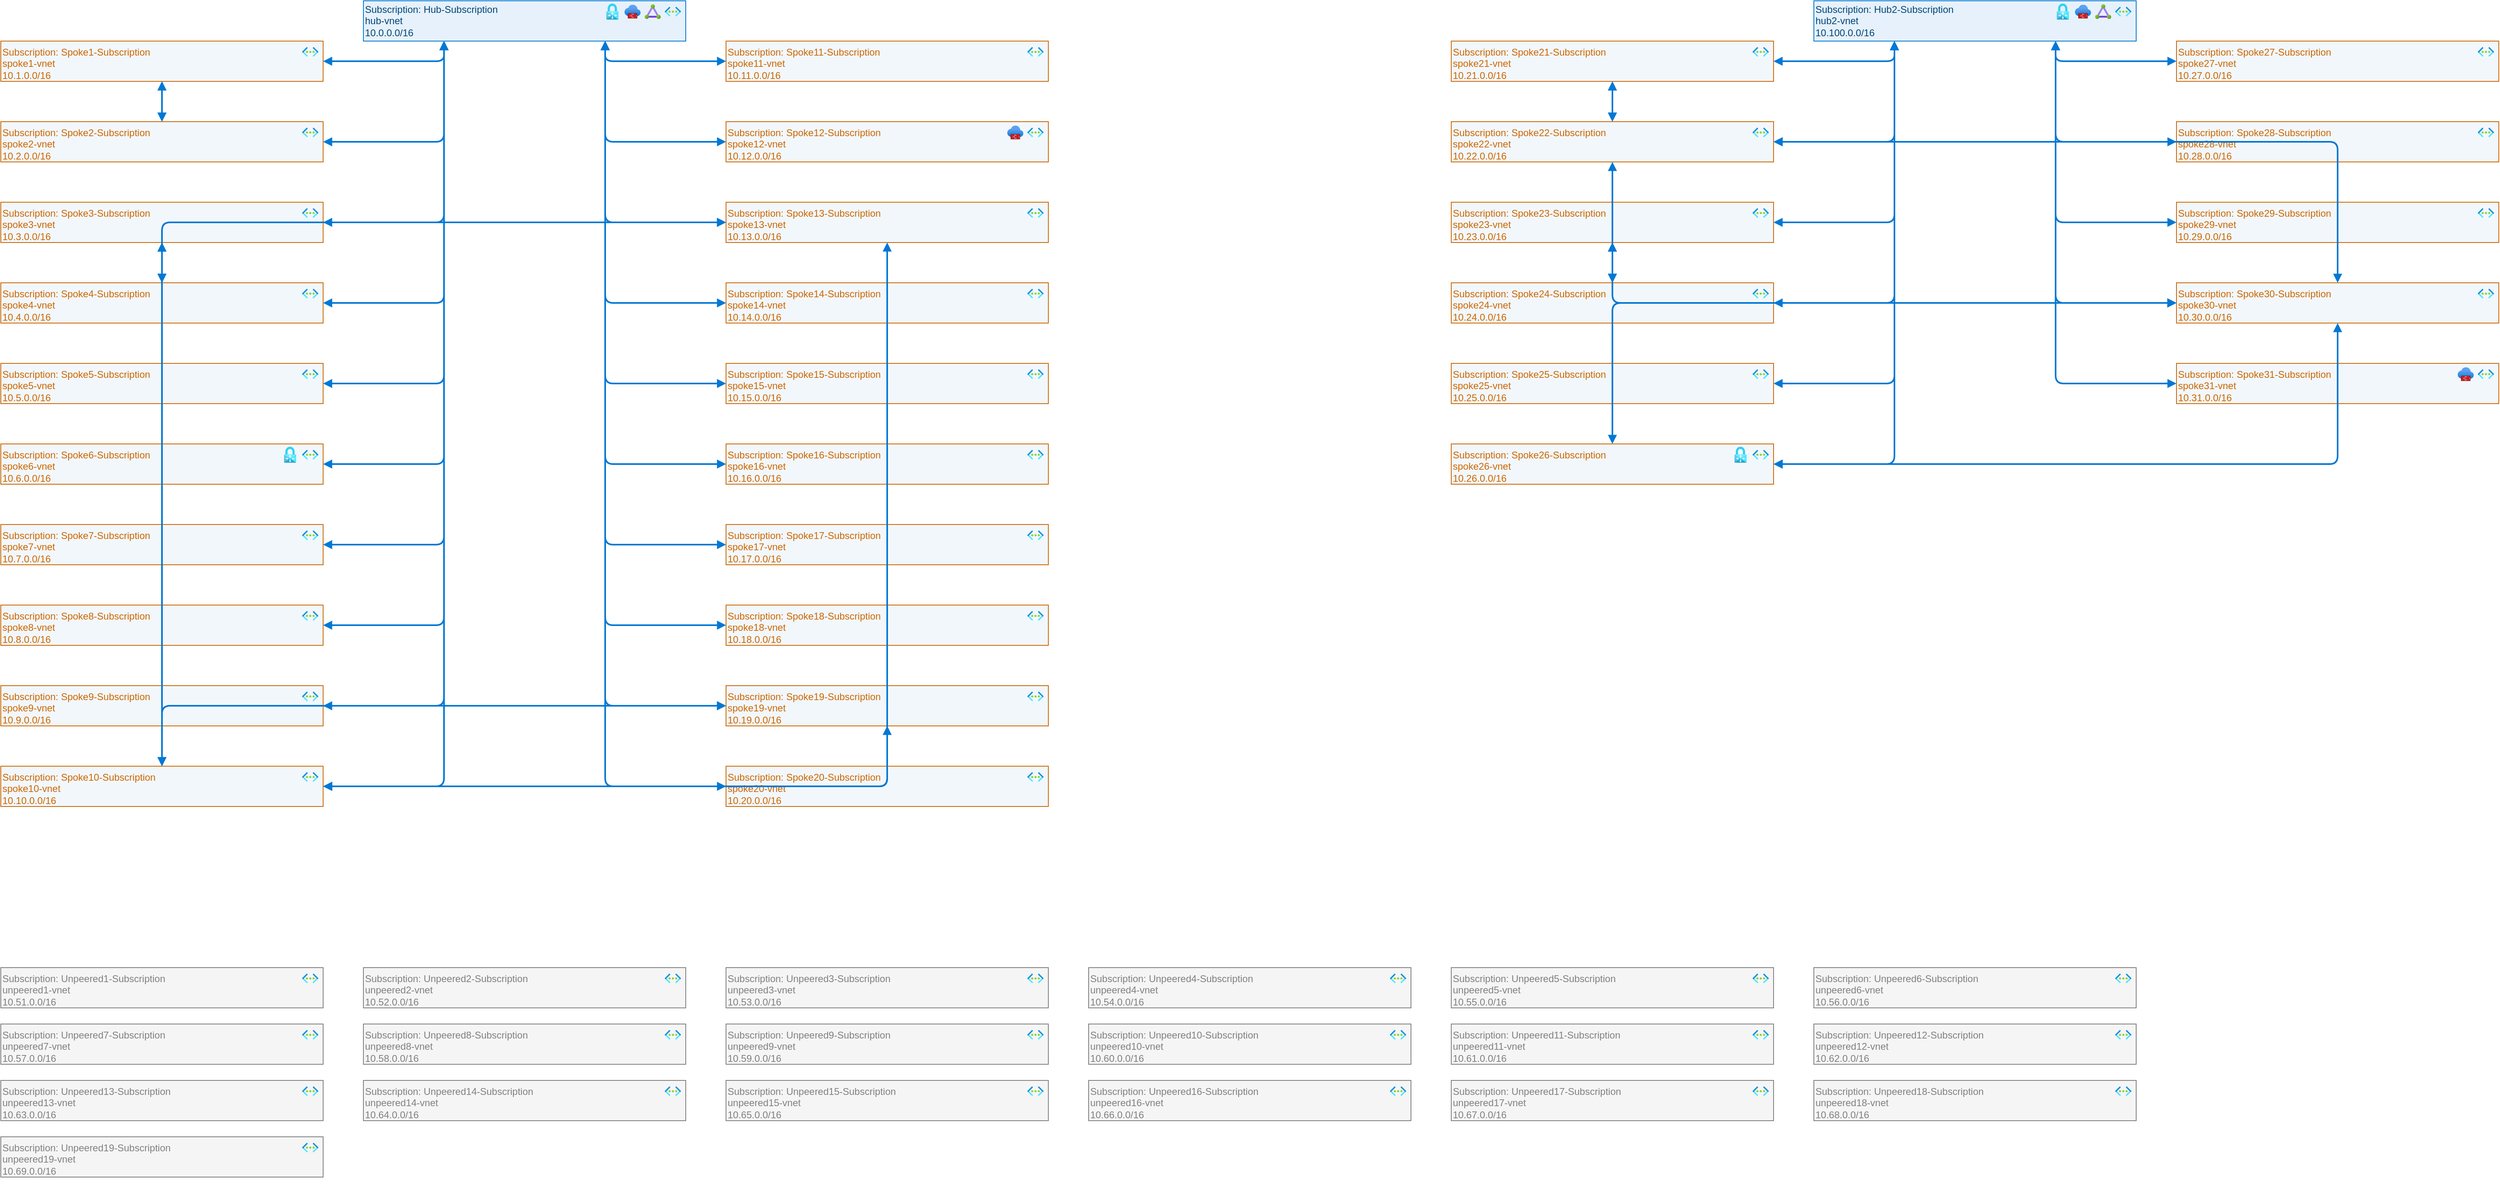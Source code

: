 <?xml version='1.0' encoding='UTF-8'?>
<mxfile version="25.0.2">
  <diagram name="Hub and Spoke Topology">
    <mxGraphModel dx="371" dy="1462" grid="0" gridSize="10" guides="1" tooltips="1" connect="1" arrows="1" fold="1" page="0" pageScale="1" pageWidth="827" pageHeight="1169" background="#ffffff" math="0" shadow="0">
      <root>
        <mxCell id="0"/>
        <mxCell id="1" parent="0"/>
        <mxCell id="hub_0_group" value="" style="group" vertex="1" connectable="0" parent="1">
          <mxGeometry x="470" y="20" width="400" height="70" as="geometry"/>
        </mxCell>
        <mxCell id="hub_0" style="shape=rectangle;rounded=0;whiteSpace=wrap;html=1;strokeColor=#0078D4;fontColor=#004578;fillColor=#E6F1FB;align=left" vertex="1" parent="hub_0_group" value="Subscription: Hub-Subscription&#10;hub-vnet&#10;10.0.0.0/16">
          <mxGeometry x="0" y="0" width="400" height="50" as="geometry"/>
        </mxCell>
        <mxCell id="hub_0_image" style="shape=image;html=1;image=img/lib/azure2/networking/Virtual_Networks.svg;" vertex="1" parent="hub_0">
          <mxGeometry x="374" y="3.39" width="20" height="20" as="geometry"/>
        </mxCell>
        <mxCell id="hub_0_expressroute_image" style="shape=image;html=1;image=img/lib/azure2/networking/ExpressRoute_Circuits.svg;" vertex="1" parent="hub_0">
          <mxGeometry x="349" y="3.39" width="20" height="20" as="geometry"/>
        </mxCell>
        <mxCell id="hub_0_firewall_image" style="shape=image;html=1;image=img/lib/azure2/networking/Firewalls.svg;" vertex="1" parent="hub_0">
          <mxGeometry x="324" y="3.39" width="20" height="20" as="geometry"/>
        </mxCell>
        <mxCell id="hub_0_vpn_image" style="shape=image;html=1;image=img/lib/azure2/networking/Virtual_Network_Gateways.svg;" vertex="1" parent="hub_0">
          <mxGeometry x="299" y="3.39" width="20" height="20" as="geometry"/>
        </mxCell>
        <mxCell id="right_spoke0_0_group" value="" style="group" vertex="1" connectable="0" parent="1">
          <mxGeometry x="920" y="70" width="400" height="70" as="geometry"/>
        </mxCell>
        <mxCell id="right_spoke0_0" style="shape=rectangle;rounded=0;whiteSpace=wrap;html=1;strokeColor=#CC6600;fontColor=#CC6600;fillColor=#f2f7fc;verticalAlign=top;align=left" vertex="1" parent="right_spoke0_0_group" value="Subscription: Spoke11-Subscription&#10;spoke11-vnet&#10;10.11.0.0/16">
          <mxGeometry x="0" y="0" width="400" height="50" as="geometry"/>
        </mxCell>
        <mxCell id="right_spoke0_0_image" style="shape=image;html=1;image=img/lib/azure2/networking/Virtual_Networks.svg;" vertex="1" parent="right_spoke0_0">
          <mxGeometry x="374" y="3.39" width="20" height="20" as="geometry"/>
        </mxCell>
        <mxCell id="edge_right_0_0" edge="1" source="hub_0" target="right_spoke0_0" style="edgeStyle=orthogonalEdgeStyle;rounded=1;strokeColor=#0078D4;strokeWidth=2;endArrow=block;startArrow=block;" parent="1">
          <mxGeometry relative="1" as="geometry">
            <Array as="points">
              <mxPoint x="770" y="95"/>
            </Array>
          </mxGeometry>
        </mxCell>
        <mxCell id="right_spoke0_1_group" value="" style="group" vertex="1" connectable="0" parent="1">
          <mxGeometry x="920" y="170" width="400" height="70" as="geometry"/>
        </mxCell>
        <mxCell id="right_spoke0_1" style="shape=rectangle;rounded=0;whiteSpace=wrap;html=1;strokeColor=#CC6600;fontColor=#CC6600;fillColor=#f2f7fc;verticalAlign=top;align=left" vertex="1" parent="right_spoke0_1_group" value="Subscription: Spoke12-Subscription&#10;spoke12-vnet&#10;10.12.0.0/16">
          <mxGeometry x="0" y="0" width="400" height="50" as="geometry"/>
        </mxCell>
        <mxCell id="right_spoke0_1_image" style="shape=image;html=1;image=img/lib/azure2/networking/Virtual_Networks.svg;" vertex="1" parent="right_spoke0_1">
          <mxGeometry x="374" y="3.39" width="20" height="20" as="geometry"/>
        </mxCell>
        <mxCell id="right_spoke0_1_firewall_image" style="shape=image;html=1;image=img/lib/azure2/networking/Firewalls.svg;" vertex="1" parent="right_spoke0_1">
          <mxGeometry x="349" y="3.39" width="20" height="20" as="geometry"/>
        </mxCell>
        <mxCell id="edge_right_0_1" edge="1" source="hub_0" target="right_spoke0_1" style="edgeStyle=orthogonalEdgeStyle;rounded=1;strokeColor=#0078D4;strokeWidth=2;endArrow=block;startArrow=block;" parent="1">
          <mxGeometry relative="1" as="geometry">
            <Array as="points">
              <mxPoint x="770" y="195"/>
            </Array>
          </mxGeometry>
        </mxCell>
        <mxCell id="right_spoke0_2_group" value="" style="group" vertex="1" connectable="0" parent="1">
          <mxGeometry x="920" y="270" width="400" height="70" as="geometry"/>
        </mxCell>
        <mxCell id="right_spoke0_2" style="shape=rectangle;rounded=0;whiteSpace=wrap;html=1;strokeColor=#CC6600;fontColor=#CC6600;fillColor=#f2f7fc;verticalAlign=top;align=left" vertex="1" parent="right_spoke0_2_group" value="Subscription: Spoke13-Subscription&#10;spoke13-vnet&#10;10.13.0.0/16">
          <mxGeometry x="0" y="0" width="400" height="50" as="geometry"/>
        </mxCell>
        <mxCell id="right_spoke0_2_image" style="shape=image;html=1;image=img/lib/azure2/networking/Virtual_Networks.svg;" vertex="1" parent="right_spoke0_2">
          <mxGeometry x="374" y="3.39" width="20" height="20" as="geometry"/>
        </mxCell>
        <mxCell id="edge_right_0_2" edge="1" source="hub_0" target="right_spoke0_2" style="edgeStyle=orthogonalEdgeStyle;rounded=1;strokeColor=#0078D4;strokeWidth=2;endArrow=block;startArrow=block;" parent="1">
          <mxGeometry relative="1" as="geometry">
            <Array as="points">
              <mxPoint x="770" y="295"/>
            </Array>
          </mxGeometry>
        </mxCell>
        <mxCell id="right_spoke0_3_group" value="" style="group" vertex="1" connectable="0" parent="1">
          <mxGeometry x="920" y="370" width="400" height="70" as="geometry"/>
        </mxCell>
        <mxCell id="right_spoke0_3" style="shape=rectangle;rounded=0;whiteSpace=wrap;html=1;strokeColor=#CC6600;fontColor=#CC6600;fillColor=#f2f7fc;verticalAlign=top;align=left" vertex="1" parent="right_spoke0_3_group" value="Subscription: Spoke14-Subscription&#10;spoke14-vnet&#10;10.14.0.0/16">
          <mxGeometry x="0" y="0" width="400" height="50" as="geometry"/>
        </mxCell>
        <mxCell id="right_spoke0_3_image" style="shape=image;html=1;image=img/lib/azure2/networking/Virtual_Networks.svg;" vertex="1" parent="right_spoke0_3">
          <mxGeometry x="374" y="3.39" width="20" height="20" as="geometry"/>
        </mxCell>
        <mxCell id="edge_right_0_3" edge="1" source="hub_0" target="right_spoke0_3" style="edgeStyle=orthogonalEdgeStyle;rounded=1;strokeColor=#0078D4;strokeWidth=2;endArrow=block;startArrow=block;" parent="1">
          <mxGeometry relative="1" as="geometry">
            <Array as="points">
              <mxPoint x="770" y="395"/>
            </Array>
          </mxGeometry>
        </mxCell>
        <mxCell id="right_spoke0_4_group" value="" style="group" vertex="1" connectable="0" parent="1">
          <mxGeometry x="920" y="470" width="400" height="70" as="geometry"/>
        </mxCell>
        <mxCell id="right_spoke0_4" style="shape=rectangle;rounded=0;whiteSpace=wrap;html=1;strokeColor=#CC6600;fontColor=#CC6600;fillColor=#f2f7fc;verticalAlign=top;align=left" vertex="1" parent="right_spoke0_4_group" value="Subscription: Spoke15-Subscription&#10;spoke15-vnet&#10;10.15.0.0/16">
          <mxGeometry x="0" y="0" width="400" height="50" as="geometry"/>
        </mxCell>
        <mxCell id="right_spoke0_4_image" style="shape=image;html=1;image=img/lib/azure2/networking/Virtual_Networks.svg;" vertex="1" parent="right_spoke0_4">
          <mxGeometry x="374" y="3.39" width="20" height="20" as="geometry"/>
        </mxCell>
        <mxCell id="edge_right_0_4" edge="1" source="hub_0" target="right_spoke0_4" style="edgeStyle=orthogonalEdgeStyle;rounded=1;strokeColor=#0078D4;strokeWidth=2;endArrow=block;startArrow=block;" parent="1">
          <mxGeometry relative="1" as="geometry">
            <Array as="points">
              <mxPoint x="770" y="495"/>
            </Array>
          </mxGeometry>
        </mxCell>
        <mxCell id="right_spoke0_5_group" value="" style="group" vertex="1" connectable="0" parent="1">
          <mxGeometry x="920" y="570" width="400" height="70" as="geometry"/>
        </mxCell>
        <mxCell id="right_spoke0_5" style="shape=rectangle;rounded=0;whiteSpace=wrap;html=1;strokeColor=#CC6600;fontColor=#CC6600;fillColor=#f2f7fc;verticalAlign=top;align=left" vertex="1" parent="right_spoke0_5_group" value="Subscription: Spoke16-Subscription&#10;spoke16-vnet&#10;10.16.0.0/16">
          <mxGeometry x="0" y="0" width="400" height="50" as="geometry"/>
        </mxCell>
        <mxCell id="right_spoke0_5_image" style="shape=image;html=1;image=img/lib/azure2/networking/Virtual_Networks.svg;" vertex="1" parent="right_spoke0_5">
          <mxGeometry x="374" y="3.39" width="20" height="20" as="geometry"/>
        </mxCell>
        <mxCell id="edge_right_0_5" edge="1" source="hub_0" target="right_spoke0_5" style="edgeStyle=orthogonalEdgeStyle;rounded=1;strokeColor=#0078D4;strokeWidth=2;endArrow=block;startArrow=block;" parent="1">
          <mxGeometry relative="1" as="geometry">
            <Array as="points">
              <mxPoint x="770" y="595"/>
            </Array>
          </mxGeometry>
        </mxCell>
        <mxCell id="right_spoke0_6_group" value="" style="group" vertex="1" connectable="0" parent="1">
          <mxGeometry x="920" y="670" width="400" height="70" as="geometry"/>
        </mxCell>
        <mxCell id="right_spoke0_6" style="shape=rectangle;rounded=0;whiteSpace=wrap;html=1;strokeColor=#CC6600;fontColor=#CC6600;fillColor=#f2f7fc;verticalAlign=top;align=left" vertex="1" parent="right_spoke0_6_group" value="Subscription: Spoke17-Subscription&#10;spoke17-vnet&#10;10.17.0.0/16">
          <mxGeometry x="0" y="0" width="400" height="50" as="geometry"/>
        </mxCell>
        <mxCell id="right_spoke0_6_image" style="shape=image;html=1;image=img/lib/azure2/networking/Virtual_Networks.svg;" vertex="1" parent="right_spoke0_6">
          <mxGeometry x="374" y="3.39" width="20" height="20" as="geometry"/>
        </mxCell>
        <mxCell id="edge_right_0_6" edge="1" source="hub_0" target="right_spoke0_6" style="edgeStyle=orthogonalEdgeStyle;rounded=1;strokeColor=#0078D4;strokeWidth=2;endArrow=block;startArrow=block;" parent="1">
          <mxGeometry relative="1" as="geometry">
            <Array as="points">
              <mxPoint x="770" y="695"/>
            </Array>
          </mxGeometry>
        </mxCell>
        <mxCell id="right_spoke0_7_group" value="" style="group" vertex="1" connectable="0" parent="1">
          <mxGeometry x="920" y="770" width="400" height="70" as="geometry"/>
        </mxCell>
        <mxCell id="right_spoke0_7" style="shape=rectangle;rounded=0;whiteSpace=wrap;html=1;strokeColor=#CC6600;fontColor=#CC6600;fillColor=#f2f7fc;verticalAlign=top;align=left" vertex="1" parent="right_spoke0_7_group" value="Subscription: Spoke18-Subscription&#10;spoke18-vnet&#10;10.18.0.0/16">
          <mxGeometry x="0" y="0" width="400" height="50" as="geometry"/>
        </mxCell>
        <mxCell id="right_spoke0_7_image" style="shape=image;html=1;image=img/lib/azure2/networking/Virtual_Networks.svg;" vertex="1" parent="right_spoke0_7">
          <mxGeometry x="374" y="3.39" width="20" height="20" as="geometry"/>
        </mxCell>
        <mxCell id="edge_right_0_7" edge="1" source="hub_0" target="right_spoke0_7" style="edgeStyle=orthogonalEdgeStyle;rounded=1;strokeColor=#0078D4;strokeWidth=2;endArrow=block;startArrow=block;" parent="1">
          <mxGeometry relative="1" as="geometry">
            <Array as="points">
              <mxPoint x="770" y="795"/>
            </Array>
          </mxGeometry>
        </mxCell>
        <mxCell id="right_spoke0_8_group" value="" style="group" vertex="1" connectable="0" parent="1">
          <mxGeometry x="920" y="870" width="400" height="70" as="geometry"/>
        </mxCell>
        <mxCell id="right_spoke0_8" style="shape=rectangle;rounded=0;whiteSpace=wrap;html=1;strokeColor=#CC6600;fontColor=#CC6600;fillColor=#f2f7fc;verticalAlign=top;align=left" vertex="1" parent="right_spoke0_8_group" value="Subscription: Spoke19-Subscription&#10;spoke19-vnet&#10;10.19.0.0/16">
          <mxGeometry x="0" y="0" width="400" height="50" as="geometry"/>
        </mxCell>
        <mxCell id="right_spoke0_8_image" style="shape=image;html=1;image=img/lib/azure2/networking/Virtual_Networks.svg;" vertex="1" parent="right_spoke0_8">
          <mxGeometry x="374" y="3.39" width="20" height="20" as="geometry"/>
        </mxCell>
        <mxCell id="edge_right_0_8" edge="1" source="hub_0" target="right_spoke0_8" style="edgeStyle=orthogonalEdgeStyle;rounded=1;strokeColor=#0078D4;strokeWidth=2;endArrow=block;startArrow=block;" parent="1">
          <mxGeometry relative="1" as="geometry">
            <Array as="points">
              <mxPoint x="770" y="895"/>
            </Array>
          </mxGeometry>
        </mxCell>
        <mxCell id="right_spoke0_9_group" value="" style="group" vertex="1" connectable="0" parent="1">
          <mxGeometry x="920" y="970" width="400" height="70" as="geometry"/>
        </mxCell>
        <mxCell id="right_spoke0_9" style="shape=rectangle;rounded=0;whiteSpace=wrap;html=1;strokeColor=#CC6600;fontColor=#CC6600;fillColor=#f2f7fc;verticalAlign=top;align=left" vertex="1" parent="right_spoke0_9_group" value="Subscription: Spoke20-Subscription&#10;spoke20-vnet&#10;10.20.0.0/16">
          <mxGeometry x="0" y="0" width="400" height="50" as="geometry"/>
        </mxCell>
        <mxCell id="right_spoke0_9_image" style="shape=image;html=1;image=img/lib/azure2/networking/Virtual_Networks.svg;" vertex="1" parent="right_spoke0_9">
          <mxGeometry x="374" y="3.39" width="20" height="20" as="geometry"/>
        </mxCell>
        <mxCell id="edge_right_0_9" edge="1" source="hub_0" target="right_spoke0_9" style="edgeStyle=orthogonalEdgeStyle;rounded=1;strokeColor=#0078D4;strokeWidth=2;endArrow=block;startArrow=block;" parent="1">
          <mxGeometry relative="1" as="geometry">
            <Array as="points">
              <mxPoint x="770" y="995"/>
            </Array>
          </mxGeometry>
        </mxCell>
        <mxCell id="left_spoke0_0_group" value="" style="group" vertex="1" connectable="0" parent="1">
          <mxGeometry x="20" y="70" width="400" height="70" as="geometry"/>
        </mxCell>
        <mxCell id="left_spoke0_0" style="shape=rectangle;rounded=0;whiteSpace=wrap;html=1;strokeColor=#CC6600;fontColor=#CC6600;fillColor=#f2f7fc;verticalAlign=top;align=left" vertex="1" parent="left_spoke0_0_group" value="Subscription: Spoke1-Subscription&#10;spoke1-vnet&#10;10.1.0.0/16">
          <mxGeometry x="0" y="0" width="400" height="50" as="geometry"/>
        </mxCell>
        <mxCell id="left_spoke0_0_image" style="shape=image;html=1;image=img/lib/azure2/networking/Virtual_Networks.svg;" vertex="1" parent="left_spoke0_0">
          <mxGeometry x="374" y="3.39" width="20" height="20" as="geometry"/>
        </mxCell>
        <mxCell id="edge_left_0_0" edge="1" source="hub_0" target="left_spoke0_0" style="edgeStyle=orthogonalEdgeStyle;rounded=1;strokeColor=#0078D4;strokeWidth=2;endArrow=block;startArrow=block;" parent="1">
          <mxGeometry relative="1" as="geometry">
            <Array as="points">
              <mxPoint x="570" y="95"/>
            </Array>
          </mxGeometry>
        </mxCell>
        <mxCell id="left_spoke0_1_group" value="" style="group" vertex="1" connectable="0" parent="1">
          <mxGeometry x="20" y="170" width="400" height="70" as="geometry"/>
        </mxCell>
        <mxCell id="left_spoke0_1" style="shape=rectangle;rounded=0;whiteSpace=wrap;html=1;strokeColor=#CC6600;fontColor=#CC6600;fillColor=#f2f7fc;verticalAlign=top;align=left" vertex="1" parent="left_spoke0_1_group" value="Subscription: Spoke2-Subscription&#10;spoke2-vnet&#10;10.2.0.0/16">
          <mxGeometry x="0" y="0" width="400" height="50" as="geometry"/>
        </mxCell>
        <mxCell id="left_spoke0_1_image" style="shape=image;html=1;image=img/lib/azure2/networking/Virtual_Networks.svg;" vertex="1" parent="left_spoke0_1">
          <mxGeometry x="374" y="3.39" width="20" height="20" as="geometry"/>
        </mxCell>
        <mxCell id="edge_left_0_1" edge="1" source="hub_0" target="left_spoke0_1" style="edgeStyle=orthogonalEdgeStyle;rounded=1;strokeColor=#0078D4;strokeWidth=2;endArrow=block;startArrow=block;" parent="1">
          <mxGeometry relative="1" as="geometry">
            <Array as="points">
              <mxPoint x="570" y="195"/>
            </Array>
          </mxGeometry>
        </mxCell>
        <mxCell id="left_spoke0_2_group" value="" style="group" vertex="1" connectable="0" parent="1">
          <mxGeometry x="20" y="270" width="400" height="70" as="geometry"/>
        </mxCell>
        <mxCell id="left_spoke0_2" style="shape=rectangle;rounded=0;whiteSpace=wrap;html=1;strokeColor=#CC6600;fontColor=#CC6600;fillColor=#f2f7fc;verticalAlign=top;align=left" vertex="1" parent="left_spoke0_2_group" value="Subscription: Spoke3-Subscription&#10;spoke3-vnet&#10;10.3.0.0/16">
          <mxGeometry x="0" y="0" width="400" height="50" as="geometry"/>
        </mxCell>
        <mxCell id="left_spoke0_2_image" style="shape=image;html=1;image=img/lib/azure2/networking/Virtual_Networks.svg;" vertex="1" parent="left_spoke0_2">
          <mxGeometry x="374" y="3.39" width="20" height="20" as="geometry"/>
        </mxCell>
        <mxCell id="edge_left_0_2" edge="1" source="hub_0" target="left_spoke0_2" style="edgeStyle=orthogonalEdgeStyle;rounded=1;strokeColor=#0078D4;strokeWidth=2;endArrow=block;startArrow=block;" parent="1">
          <mxGeometry relative="1" as="geometry">
            <Array as="points">
              <mxPoint x="570" y="295"/>
            </Array>
          </mxGeometry>
        </mxCell>
        <mxCell id="left_spoke0_3_group" value="" style="group" vertex="1" connectable="0" parent="1">
          <mxGeometry x="20" y="370" width="400" height="70" as="geometry"/>
        </mxCell>
        <mxCell id="left_spoke0_3" style="shape=rectangle;rounded=0;whiteSpace=wrap;html=1;strokeColor=#CC6600;fontColor=#CC6600;fillColor=#f2f7fc;verticalAlign=top;align=left" vertex="1" parent="left_spoke0_3_group" value="Subscription: Spoke4-Subscription&#10;spoke4-vnet&#10;10.4.0.0/16">
          <mxGeometry x="0" y="0" width="400" height="50" as="geometry"/>
        </mxCell>
        <mxCell id="left_spoke0_3_image" style="shape=image;html=1;image=img/lib/azure2/networking/Virtual_Networks.svg;" vertex="1" parent="left_spoke0_3">
          <mxGeometry x="374" y="3.39" width="20" height="20" as="geometry"/>
        </mxCell>
        <mxCell id="edge_left_0_3" edge="1" source="hub_0" target="left_spoke0_3" style="edgeStyle=orthogonalEdgeStyle;rounded=1;strokeColor=#0078D4;strokeWidth=2;endArrow=block;startArrow=block;" parent="1">
          <mxGeometry relative="1" as="geometry">
            <Array as="points">
              <mxPoint x="570" y="395"/>
            </Array>
          </mxGeometry>
        </mxCell>
        <mxCell id="left_spoke0_4_group" value="" style="group" vertex="1" connectable="0" parent="1">
          <mxGeometry x="20" y="470" width="400" height="70" as="geometry"/>
        </mxCell>
        <mxCell id="left_spoke0_4" style="shape=rectangle;rounded=0;whiteSpace=wrap;html=1;strokeColor=#CC6600;fontColor=#CC6600;fillColor=#f2f7fc;verticalAlign=top;align=left" vertex="1" parent="left_spoke0_4_group" value="Subscription: Spoke5-Subscription&#10;spoke5-vnet&#10;10.5.0.0/16">
          <mxGeometry x="0" y="0" width="400" height="50" as="geometry"/>
        </mxCell>
        <mxCell id="left_spoke0_4_image" style="shape=image;html=1;image=img/lib/azure2/networking/Virtual_Networks.svg;" vertex="1" parent="left_spoke0_4">
          <mxGeometry x="374" y="3.39" width="20" height="20" as="geometry"/>
        </mxCell>
        <mxCell id="edge_left_0_4" edge="1" source="hub_0" target="left_spoke0_4" style="edgeStyle=orthogonalEdgeStyle;rounded=1;strokeColor=#0078D4;strokeWidth=2;endArrow=block;startArrow=block;" parent="1">
          <mxGeometry relative="1" as="geometry">
            <Array as="points">
              <mxPoint x="570" y="495"/>
            </Array>
          </mxGeometry>
        </mxCell>
        <mxCell id="left_spoke0_5_group" value="" style="group" vertex="1" connectable="0" parent="1">
          <mxGeometry x="20" y="570" width="400" height="70" as="geometry"/>
        </mxCell>
        <mxCell id="left_spoke0_5" style="shape=rectangle;rounded=0;whiteSpace=wrap;html=1;strokeColor=#CC6600;fontColor=#CC6600;fillColor=#f2f7fc;verticalAlign=top;align=left" vertex="1" parent="left_spoke0_5_group" value="Subscription: Spoke6-Subscription&#10;spoke6-vnet&#10;10.6.0.0/16">
          <mxGeometry x="0" y="0" width="400" height="50" as="geometry"/>
        </mxCell>
        <mxCell id="left_spoke0_5_image" style="shape=image;html=1;image=img/lib/azure2/networking/Virtual_Networks.svg;" vertex="1" parent="left_spoke0_5">
          <mxGeometry x="374" y="3.39" width="20" height="20" as="geometry"/>
        </mxCell>
        <mxCell id="left_spoke0_5_vpn_image" style="shape=image;html=1;image=img/lib/azure2/networking/Virtual_Network_Gateways.svg;" vertex="1" parent="left_spoke0_5">
          <mxGeometry x="349" y="3.39" width="20" height="20" as="geometry"/>
        </mxCell>
        <mxCell id="edge_left_0_5" edge="1" source="hub_0" target="left_spoke0_5" style="edgeStyle=orthogonalEdgeStyle;rounded=1;strokeColor=#0078D4;strokeWidth=2;endArrow=block;startArrow=block;" parent="1">
          <mxGeometry relative="1" as="geometry">
            <Array as="points">
              <mxPoint x="570" y="595"/>
            </Array>
          </mxGeometry>
        </mxCell>
        <mxCell id="left_spoke0_6_group" value="" style="group" vertex="1" connectable="0" parent="1">
          <mxGeometry x="20" y="670" width="400" height="70" as="geometry"/>
        </mxCell>
        <mxCell id="left_spoke0_6" style="shape=rectangle;rounded=0;whiteSpace=wrap;html=1;strokeColor=#CC6600;fontColor=#CC6600;fillColor=#f2f7fc;verticalAlign=top;align=left" vertex="1" parent="left_spoke0_6_group" value="Subscription: Spoke7-Subscription&#10;spoke7-vnet&#10;10.7.0.0/16">
          <mxGeometry x="0" y="0" width="400" height="50" as="geometry"/>
        </mxCell>
        <mxCell id="left_spoke0_6_image" style="shape=image;html=1;image=img/lib/azure2/networking/Virtual_Networks.svg;" vertex="1" parent="left_spoke0_6">
          <mxGeometry x="374" y="3.39" width="20" height="20" as="geometry"/>
        </mxCell>
        <mxCell id="edge_left_0_6" edge="1" source="hub_0" target="left_spoke0_6" style="edgeStyle=orthogonalEdgeStyle;rounded=1;strokeColor=#0078D4;strokeWidth=2;endArrow=block;startArrow=block;" parent="1">
          <mxGeometry relative="1" as="geometry">
            <Array as="points">
              <mxPoint x="570" y="695"/>
            </Array>
          </mxGeometry>
        </mxCell>
        <mxCell id="left_spoke0_7_group" value="" style="group" vertex="1" connectable="0" parent="1">
          <mxGeometry x="20" y="770" width="400" height="70" as="geometry"/>
        </mxCell>
        <mxCell id="left_spoke0_7" style="shape=rectangle;rounded=0;whiteSpace=wrap;html=1;strokeColor=#CC6600;fontColor=#CC6600;fillColor=#f2f7fc;verticalAlign=top;align=left" vertex="1" parent="left_spoke0_7_group" value="Subscription: Spoke8-Subscription&#10;spoke8-vnet&#10;10.8.0.0/16">
          <mxGeometry x="0" y="0" width="400" height="50" as="geometry"/>
        </mxCell>
        <mxCell id="left_spoke0_7_image" style="shape=image;html=1;image=img/lib/azure2/networking/Virtual_Networks.svg;" vertex="1" parent="left_spoke0_7">
          <mxGeometry x="374" y="3.39" width="20" height="20" as="geometry"/>
        </mxCell>
        <mxCell id="edge_left_0_7" edge="1" source="hub_0" target="left_spoke0_7" style="edgeStyle=orthogonalEdgeStyle;rounded=1;strokeColor=#0078D4;strokeWidth=2;endArrow=block;startArrow=block;" parent="1">
          <mxGeometry relative="1" as="geometry">
            <Array as="points">
              <mxPoint x="570" y="795"/>
            </Array>
          </mxGeometry>
        </mxCell>
        <mxCell id="left_spoke0_8_group" value="" style="group" vertex="1" connectable="0" parent="1">
          <mxGeometry x="20" y="870" width="400" height="70" as="geometry"/>
        </mxCell>
        <mxCell id="left_spoke0_8" style="shape=rectangle;rounded=0;whiteSpace=wrap;html=1;strokeColor=#CC6600;fontColor=#CC6600;fillColor=#f2f7fc;verticalAlign=top;align=left" vertex="1" parent="left_spoke0_8_group" value="Subscription: Spoke9-Subscription&#10;spoke9-vnet&#10;10.9.0.0/16">
          <mxGeometry x="0" y="0" width="400" height="50" as="geometry"/>
        </mxCell>
        <mxCell id="left_spoke0_8_image" style="shape=image;html=1;image=img/lib/azure2/networking/Virtual_Networks.svg;" vertex="1" parent="left_spoke0_8">
          <mxGeometry x="374" y="3.39" width="20" height="20" as="geometry"/>
        </mxCell>
        <mxCell id="edge_left_0_8" edge="1" source="hub_0" target="left_spoke0_8" style="edgeStyle=orthogonalEdgeStyle;rounded=1;strokeColor=#0078D4;strokeWidth=2;endArrow=block;startArrow=block;" parent="1">
          <mxGeometry relative="1" as="geometry">
            <Array as="points">
              <mxPoint x="570" y="895"/>
            </Array>
          </mxGeometry>
        </mxCell>
        <mxCell id="left_spoke0_9_group" value="" style="group" vertex="1" connectable="0" parent="1">
          <mxGeometry x="20" y="970" width="400" height="70" as="geometry"/>
        </mxCell>
        <mxCell id="left_spoke0_9" style="shape=rectangle;rounded=0;whiteSpace=wrap;html=1;strokeColor=#CC6600;fontColor=#CC6600;fillColor=#f2f7fc;verticalAlign=top;align=left" vertex="1" parent="left_spoke0_9_group" value="Subscription: Spoke10-Subscription&#10;spoke10-vnet&#10;10.10.0.0/16">
          <mxGeometry x="0" y="0" width="400" height="50" as="geometry"/>
        </mxCell>
        <mxCell id="left_spoke0_9_image" style="shape=image;html=1;image=img/lib/azure2/networking/Virtual_Networks.svg;" vertex="1" parent="left_spoke0_9">
          <mxGeometry x="374" y="3.39" width="20" height="20" as="geometry"/>
        </mxCell>
        <mxCell id="edge_left_0_9" edge="1" source="hub_0" target="left_spoke0_9" style="edgeStyle=orthogonalEdgeStyle;rounded=1;strokeColor=#0078D4;strokeWidth=2;endArrow=block;startArrow=block;" parent="1">
          <mxGeometry relative="1" as="geometry">
            <Array as="points">
              <mxPoint x="570" y="995"/>
            </Array>
          </mxGeometry>
        </mxCell>
        <mxCell id="hub_1_group" value="" style="group" vertex="1" connectable="0" parent="1">
          <mxGeometry x="2270" y="20" width="400" height="70" as="geometry"/>
        </mxCell>
        <mxCell id="hub_1" style="shape=rectangle;rounded=0;whiteSpace=wrap;html=1;strokeColor=#0078D4;fontColor=#004578;fillColor=#E6F1FB;align=left" vertex="1" parent="hub_1_group" value="Subscription: Hub2-Subscription&#10;hub2-vnet&#10;10.100.0.0/16">
          <mxGeometry x="0" y="0" width="400" height="50" as="geometry"/>
        </mxCell>
        <mxCell id="hub_1_image" style="shape=image;html=1;image=img/lib/azure2/networking/Virtual_Networks.svg;" vertex="1" parent="hub_1">
          <mxGeometry x="374" y="3.39" width="20" height="20" as="geometry"/>
        </mxCell>
        <mxCell id="hub_1_expressroute_image" style="shape=image;html=1;image=img/lib/azure2/networking/ExpressRoute_Circuits.svg;" vertex="1" parent="hub_1">
          <mxGeometry x="349" y="3.39" width="20" height="20" as="geometry"/>
        </mxCell>
        <mxCell id="hub_1_firewall_image" style="shape=image;html=1;image=img/lib/azure2/networking/Firewalls.svg;" vertex="1" parent="hub_1">
          <mxGeometry x="324" y="3.39" width="20" height="20" as="geometry"/>
        </mxCell>
        <mxCell id="hub_1_vpn_image" style="shape=image;html=1;image=img/lib/azure2/networking/Virtual_Network_Gateways.svg;" vertex="1" parent="hub_1">
          <mxGeometry x="299" y="3.39" width="20" height="20" as="geometry"/>
        </mxCell>
        <mxCell id="right_spoke1_0_group" value="" style="group" vertex="1" connectable="0" parent="1">
          <mxGeometry x="2720" y="70" width="400" height="70" as="geometry"/>
        </mxCell>
        <mxCell id="right_spoke1_0" style="shape=rectangle;rounded=0;whiteSpace=wrap;html=1;strokeColor=#CC6600;fontColor=#CC6600;fillColor=#f2f7fc;verticalAlign=top;align=left" vertex="1" parent="right_spoke1_0_group" value="Subscription: Spoke27-Subscription&#10;spoke27-vnet&#10;10.27.0.0/16">
          <mxGeometry x="0" y="0" width="400" height="50" as="geometry"/>
        </mxCell>
        <mxCell id="right_spoke1_0_image" style="shape=image;html=1;image=img/lib/azure2/networking/Virtual_Networks.svg;" vertex="1" parent="right_spoke1_0">
          <mxGeometry x="374" y="3.39" width="20" height="20" as="geometry"/>
        </mxCell>
        <mxCell id="edge_right_1_0" edge="1" source="hub_1" target="right_spoke1_0" style="edgeStyle=orthogonalEdgeStyle;rounded=1;strokeColor=#0078D4;strokeWidth=2;endArrow=block;startArrow=block;" parent="1">
          <mxGeometry relative="1" as="geometry">
            <Array as="points">
              <mxPoint x="2570" y="95"/>
            </Array>
          </mxGeometry>
        </mxCell>
        <mxCell id="right_spoke1_1_group" value="" style="group" vertex="1" connectable="0" parent="1">
          <mxGeometry x="2720" y="170" width="400" height="70" as="geometry"/>
        </mxCell>
        <mxCell id="right_spoke1_1" style="shape=rectangle;rounded=0;whiteSpace=wrap;html=1;strokeColor=#CC6600;fontColor=#CC6600;fillColor=#f2f7fc;verticalAlign=top;align=left" vertex="1" parent="right_spoke1_1_group" value="Subscription: Spoke28-Subscription&#10;spoke28-vnet&#10;10.28.0.0/16">
          <mxGeometry x="0" y="0" width="400" height="50" as="geometry"/>
        </mxCell>
        <mxCell id="right_spoke1_1_image" style="shape=image;html=1;image=img/lib/azure2/networking/Virtual_Networks.svg;" vertex="1" parent="right_spoke1_1">
          <mxGeometry x="374" y="3.39" width="20" height="20" as="geometry"/>
        </mxCell>
        <mxCell id="edge_right_1_1" edge="1" source="hub_1" target="right_spoke1_1" style="edgeStyle=orthogonalEdgeStyle;rounded=1;strokeColor=#0078D4;strokeWidth=2;endArrow=block;startArrow=block;" parent="1">
          <mxGeometry relative="1" as="geometry">
            <Array as="points">
              <mxPoint x="2570" y="195"/>
            </Array>
          </mxGeometry>
        </mxCell>
        <mxCell id="right_spoke1_2_group" value="" style="group" vertex="1" connectable="0" parent="1">
          <mxGeometry x="2720" y="270" width="400" height="70" as="geometry"/>
        </mxCell>
        <mxCell id="right_spoke1_2" style="shape=rectangle;rounded=0;whiteSpace=wrap;html=1;strokeColor=#CC6600;fontColor=#CC6600;fillColor=#f2f7fc;verticalAlign=top;align=left" vertex="1" parent="right_spoke1_2_group" value="Subscription: Spoke29-Subscription&#10;spoke29-vnet&#10;10.29.0.0/16">
          <mxGeometry x="0" y="0" width="400" height="50" as="geometry"/>
        </mxCell>
        <mxCell id="right_spoke1_2_image" style="shape=image;html=1;image=img/lib/azure2/networking/Virtual_Networks.svg;" vertex="1" parent="right_spoke1_2">
          <mxGeometry x="374" y="3.39" width="20" height="20" as="geometry"/>
        </mxCell>
        <mxCell id="edge_right_1_2" edge="1" source="hub_1" target="right_spoke1_2" style="edgeStyle=orthogonalEdgeStyle;rounded=1;strokeColor=#0078D4;strokeWidth=2;endArrow=block;startArrow=block;" parent="1">
          <mxGeometry relative="1" as="geometry">
            <Array as="points">
              <mxPoint x="2570" y="295"/>
            </Array>
          </mxGeometry>
        </mxCell>
        <mxCell id="right_spoke1_3_group" value="" style="group" vertex="1" connectable="0" parent="1">
          <mxGeometry x="2720" y="370" width="400" height="70" as="geometry"/>
        </mxCell>
        <mxCell id="right_spoke1_3" style="shape=rectangle;rounded=0;whiteSpace=wrap;html=1;strokeColor=#CC6600;fontColor=#CC6600;fillColor=#f2f7fc;verticalAlign=top;align=left" vertex="1" parent="right_spoke1_3_group" value="Subscription: Spoke30-Subscription&#10;spoke30-vnet&#10;10.30.0.0/16">
          <mxGeometry x="0" y="0" width="400" height="50" as="geometry"/>
        </mxCell>
        <mxCell id="right_spoke1_3_image" style="shape=image;html=1;image=img/lib/azure2/networking/Virtual_Networks.svg;" vertex="1" parent="right_spoke1_3">
          <mxGeometry x="374" y="3.39" width="20" height="20" as="geometry"/>
        </mxCell>
        <mxCell id="edge_right_1_3" edge="1" source="hub_1" target="right_spoke1_3" style="edgeStyle=orthogonalEdgeStyle;rounded=1;strokeColor=#0078D4;strokeWidth=2;endArrow=block;startArrow=block;" parent="1">
          <mxGeometry relative="1" as="geometry">
            <Array as="points">
              <mxPoint x="2570" y="395"/>
            </Array>
          </mxGeometry>
        </mxCell>
        <mxCell id="right_spoke1_4_group" value="" style="group" vertex="1" connectable="0" parent="1">
          <mxGeometry x="2720" y="470" width="400" height="70" as="geometry"/>
        </mxCell>
        <mxCell id="right_spoke1_4" style="shape=rectangle;rounded=0;whiteSpace=wrap;html=1;strokeColor=#CC6600;fontColor=#CC6600;fillColor=#f2f7fc;verticalAlign=top;align=left" vertex="1" parent="right_spoke1_4_group" value="Subscription: Spoke31-Subscription&#10;spoke31-vnet&#10;10.31.0.0/16">
          <mxGeometry x="0" y="0" width="400" height="50" as="geometry"/>
        </mxCell>
        <mxCell id="right_spoke1_4_image" style="shape=image;html=1;image=img/lib/azure2/networking/Virtual_Networks.svg;" vertex="1" parent="right_spoke1_4">
          <mxGeometry x="374" y="3.39" width="20" height="20" as="geometry"/>
        </mxCell>
        <mxCell id="right_spoke1_4_firewall_image" style="shape=image;html=1;image=img/lib/azure2/networking/Firewalls.svg;" vertex="1" parent="right_spoke1_4">
          <mxGeometry x="349" y="3.39" width="20" height="20" as="geometry"/>
        </mxCell>
        <mxCell id="edge_right_1_4" edge="1" source="hub_1" target="right_spoke1_4" style="edgeStyle=orthogonalEdgeStyle;rounded=1;strokeColor=#0078D4;strokeWidth=2;endArrow=block;startArrow=block;" parent="1">
          <mxGeometry relative="1" as="geometry">
            <Array as="points">
              <mxPoint x="2570" y="495"/>
            </Array>
          </mxGeometry>
        </mxCell>
        <mxCell id="left_spoke1_0_group" value="" style="group" vertex="1" connectable="0" parent="1">
          <mxGeometry x="1820" y="70" width="400" height="70" as="geometry"/>
        </mxCell>
        <mxCell id="left_spoke1_0" style="shape=rectangle;rounded=0;whiteSpace=wrap;html=1;strokeColor=#CC6600;fontColor=#CC6600;fillColor=#f2f7fc;verticalAlign=top;align=left" vertex="1" parent="left_spoke1_0_group" value="Subscription: Spoke21-Subscription&#10;spoke21-vnet&#10;10.21.0.0/16">
          <mxGeometry x="0" y="0" width="400" height="50" as="geometry"/>
        </mxCell>
        <mxCell id="left_spoke1_0_image" style="shape=image;html=1;image=img/lib/azure2/networking/Virtual_Networks.svg;" vertex="1" parent="left_spoke1_0">
          <mxGeometry x="374" y="3.39" width="20" height="20" as="geometry"/>
        </mxCell>
        <mxCell id="edge_left_1_0" edge="1" source="hub_1" target="left_spoke1_0" style="edgeStyle=orthogonalEdgeStyle;rounded=1;strokeColor=#0078D4;strokeWidth=2;endArrow=block;startArrow=block;" parent="1">
          <mxGeometry relative="1" as="geometry">
            <Array as="points">
              <mxPoint x="2370" y="95"/>
            </Array>
          </mxGeometry>
        </mxCell>
        <mxCell id="left_spoke1_1_group" value="" style="group" vertex="1" connectable="0" parent="1">
          <mxGeometry x="1820" y="170" width="400" height="70" as="geometry"/>
        </mxCell>
        <mxCell id="left_spoke1_1" style="shape=rectangle;rounded=0;whiteSpace=wrap;html=1;strokeColor=#CC6600;fontColor=#CC6600;fillColor=#f2f7fc;verticalAlign=top;align=left" vertex="1" parent="left_spoke1_1_group" value="Subscription: Spoke22-Subscription&#10;spoke22-vnet&#10;10.22.0.0/16">
          <mxGeometry x="0" y="0" width="400" height="50" as="geometry"/>
        </mxCell>
        <mxCell id="left_spoke1_1_image" style="shape=image;html=1;image=img/lib/azure2/networking/Virtual_Networks.svg;" vertex="1" parent="left_spoke1_1">
          <mxGeometry x="374" y="3.39" width="20" height="20" as="geometry"/>
        </mxCell>
        <mxCell id="edge_left_1_1" edge="1" source="hub_1" target="left_spoke1_1" style="edgeStyle=orthogonalEdgeStyle;rounded=1;strokeColor=#0078D4;strokeWidth=2;endArrow=block;startArrow=block;" parent="1">
          <mxGeometry relative="1" as="geometry">
            <Array as="points">
              <mxPoint x="2370" y="195"/>
            </Array>
          </mxGeometry>
        </mxCell>
        <mxCell id="left_spoke1_2_group" value="" style="group" vertex="1" connectable="0" parent="1">
          <mxGeometry x="1820" y="270" width="400" height="70" as="geometry"/>
        </mxCell>
        <mxCell id="left_spoke1_2" style="shape=rectangle;rounded=0;whiteSpace=wrap;html=1;strokeColor=#CC6600;fontColor=#CC6600;fillColor=#f2f7fc;verticalAlign=top;align=left" vertex="1" parent="left_spoke1_2_group" value="Subscription: Spoke23-Subscription&#10;spoke23-vnet&#10;10.23.0.0/16">
          <mxGeometry x="0" y="0" width="400" height="50" as="geometry"/>
        </mxCell>
        <mxCell id="left_spoke1_2_image" style="shape=image;html=1;image=img/lib/azure2/networking/Virtual_Networks.svg;" vertex="1" parent="left_spoke1_2">
          <mxGeometry x="374" y="3.39" width="20" height="20" as="geometry"/>
        </mxCell>
        <mxCell id="edge_left_1_2" edge="1" source="hub_1" target="left_spoke1_2" style="edgeStyle=orthogonalEdgeStyle;rounded=1;strokeColor=#0078D4;strokeWidth=2;endArrow=block;startArrow=block;" parent="1">
          <mxGeometry relative="1" as="geometry">
            <Array as="points">
              <mxPoint x="2370" y="295"/>
            </Array>
          </mxGeometry>
        </mxCell>
        <mxCell id="left_spoke1_3_group" value="" style="group" vertex="1" connectable="0" parent="1">
          <mxGeometry x="1820" y="370" width="400" height="70" as="geometry"/>
        </mxCell>
        <mxCell id="left_spoke1_3" style="shape=rectangle;rounded=0;whiteSpace=wrap;html=1;strokeColor=#CC6600;fontColor=#CC6600;fillColor=#f2f7fc;verticalAlign=top;align=left" vertex="1" parent="left_spoke1_3_group" value="Subscription: Spoke24-Subscription&#10;spoke24-vnet&#10;10.24.0.0/16">
          <mxGeometry x="0" y="0" width="400" height="50" as="geometry"/>
        </mxCell>
        <mxCell id="left_spoke1_3_image" style="shape=image;html=1;image=img/lib/azure2/networking/Virtual_Networks.svg;" vertex="1" parent="left_spoke1_3">
          <mxGeometry x="374" y="3.39" width="20" height="20" as="geometry"/>
        </mxCell>
        <mxCell id="edge_left_1_3" edge="1" source="hub_1" target="left_spoke1_3" style="edgeStyle=orthogonalEdgeStyle;rounded=1;strokeColor=#0078D4;strokeWidth=2;endArrow=block;startArrow=block;" parent="1">
          <mxGeometry relative="1" as="geometry">
            <Array as="points">
              <mxPoint x="2370" y="395"/>
            </Array>
          </mxGeometry>
        </mxCell>
        <mxCell id="left_spoke1_4_group" value="" style="group" vertex="1" connectable="0" parent="1">
          <mxGeometry x="1820" y="470" width="400" height="70" as="geometry"/>
        </mxCell>
        <mxCell id="left_spoke1_4" style="shape=rectangle;rounded=0;whiteSpace=wrap;html=1;strokeColor=#CC6600;fontColor=#CC6600;fillColor=#f2f7fc;verticalAlign=top;align=left" vertex="1" parent="left_spoke1_4_group" value="Subscription: Spoke25-Subscription&#10;spoke25-vnet&#10;10.25.0.0/16">
          <mxGeometry x="0" y="0" width="400" height="50" as="geometry"/>
        </mxCell>
        <mxCell id="left_spoke1_4_image" style="shape=image;html=1;image=img/lib/azure2/networking/Virtual_Networks.svg;" vertex="1" parent="left_spoke1_4">
          <mxGeometry x="374" y="3.39" width="20" height="20" as="geometry"/>
        </mxCell>
        <mxCell id="edge_left_1_4" edge="1" source="hub_1" target="left_spoke1_4" style="edgeStyle=orthogonalEdgeStyle;rounded=1;strokeColor=#0078D4;strokeWidth=2;endArrow=block;startArrow=block;" parent="1">
          <mxGeometry relative="1" as="geometry">
            <Array as="points">
              <mxPoint x="2370" y="495"/>
            </Array>
          </mxGeometry>
        </mxCell>
        <mxCell id="left_spoke1_5_group" value="" style="group" vertex="1" connectable="0" parent="1">
          <mxGeometry x="1820" y="570" width="400" height="70" as="geometry"/>
        </mxCell>
        <mxCell id="left_spoke1_5" style="shape=rectangle;rounded=0;whiteSpace=wrap;html=1;strokeColor=#CC6600;fontColor=#CC6600;fillColor=#f2f7fc;verticalAlign=top;align=left" vertex="1" parent="left_spoke1_5_group" value="Subscription: Spoke26-Subscription&#10;spoke26-vnet&#10;10.26.0.0/16">
          <mxGeometry x="0" y="0" width="400" height="50" as="geometry"/>
        </mxCell>
        <mxCell id="left_spoke1_5_image" style="shape=image;html=1;image=img/lib/azure2/networking/Virtual_Networks.svg;" vertex="1" parent="left_spoke1_5">
          <mxGeometry x="374" y="3.39" width="20" height="20" as="geometry"/>
        </mxCell>
        <mxCell id="left_spoke1_5_vpn_image" style="shape=image;html=1;image=img/lib/azure2/networking/Virtual_Network_Gateways.svg;" vertex="1" parent="left_spoke1_5">
          <mxGeometry x="349" y="3.39" width="20" height="20" as="geometry"/>
        </mxCell>
        <mxCell id="edge_left_1_5" edge="1" source="hub_1" target="left_spoke1_5" style="edgeStyle=orthogonalEdgeStyle;rounded=1;strokeColor=#0078D4;strokeWidth=2;endArrow=block;startArrow=block;" parent="1">
          <mxGeometry relative="1" as="geometry">
            <Array as="points">
              <mxPoint x="2370" y="595"/>
            </Array>
          </mxGeometry>
        </mxCell>
        <mxCell id="nonpeered_spoke0_group" value="" style="group" vertex="1" connectable="0" parent="1">
          <mxGeometry x="20" y="1220" width="400" height="70" as="geometry"/>
        </mxCell>
        <mxCell id="nonpeered_spoke0" style="shape=rectangle;rounded=0;whiteSpace=wrap;html=1;strokeColor=gray;fontColor=gray;fillColor=#f5f5f5;verticalAlign=top;align=left" vertex="1" parent="nonpeered_spoke0_group" value="Subscription: Unpeered1-Subscription&#10;unpeered1-vnet&#10;10.51.0.0/16">
          <mxGeometry x="0" y="0" width="400" height="50" as="geometry"/>
        </mxCell>
        <mxCell id="nonpeered_spoke0_image" style="shape=image;html=1;image=img/lib/azure2/networking/Virtual_Networks.svg;" vertex="1" parent="nonpeered_spoke0">
          <mxGeometry x="374" y="3.39" width="20" height="20" as="geometry"/>
        </mxCell>
        <mxCell id="nonpeered_spoke1_group" value="" style="group" vertex="1" connectable="0" parent="1">
          <mxGeometry x="470" y="1220" width="400" height="70" as="geometry"/>
        </mxCell>
        <mxCell id="nonpeered_spoke1" style="shape=rectangle;rounded=0;whiteSpace=wrap;html=1;strokeColor=gray;fontColor=gray;fillColor=#f5f5f5;verticalAlign=top;align=left" vertex="1" parent="nonpeered_spoke1_group" value="Subscription: Unpeered2-Subscription&#10;unpeered2-vnet&#10;10.52.0.0/16">
          <mxGeometry x="0" y="0" width="400" height="50" as="geometry"/>
        </mxCell>
        <mxCell id="nonpeered_spoke1_image" style="shape=image;html=1;image=img/lib/azure2/networking/Virtual_Networks.svg;" vertex="1" parent="nonpeered_spoke1">
          <mxGeometry x="374" y="3.39" width="20" height="20" as="geometry"/>
        </mxCell>
        <mxCell id="nonpeered_spoke2_group" value="" style="group" vertex="1" connectable="0" parent="1">
          <mxGeometry x="920" y="1220" width="400" height="70" as="geometry"/>
        </mxCell>
        <mxCell id="nonpeered_spoke2" style="shape=rectangle;rounded=0;whiteSpace=wrap;html=1;strokeColor=gray;fontColor=gray;fillColor=#f5f5f5;verticalAlign=top;align=left" vertex="1" parent="nonpeered_spoke2_group" value="Subscription: Unpeered3-Subscription&#10;unpeered3-vnet&#10;10.53.0.0/16">
          <mxGeometry x="0" y="0" width="400" height="50" as="geometry"/>
        </mxCell>
        <mxCell id="nonpeered_spoke2_image" style="shape=image;html=1;image=img/lib/azure2/networking/Virtual_Networks.svg;" vertex="1" parent="nonpeered_spoke2">
          <mxGeometry x="374" y="3.39" width="20" height="20" as="geometry"/>
        </mxCell>
        <mxCell id="nonpeered_spoke3_group" value="" style="group" vertex="1" connectable="0" parent="1">
          <mxGeometry x="1370" y="1220" width="400" height="70" as="geometry"/>
        </mxCell>
        <mxCell id="nonpeered_spoke3" style="shape=rectangle;rounded=0;whiteSpace=wrap;html=1;strokeColor=gray;fontColor=gray;fillColor=#f5f5f5;verticalAlign=top;align=left" vertex="1" parent="nonpeered_spoke3_group" value="Subscription: Unpeered4-Subscription&#10;unpeered4-vnet&#10;10.54.0.0/16">
          <mxGeometry x="0" y="0" width="400" height="50" as="geometry"/>
        </mxCell>
        <mxCell id="nonpeered_spoke3_image" style="shape=image;html=1;image=img/lib/azure2/networking/Virtual_Networks.svg;" vertex="1" parent="nonpeered_spoke3">
          <mxGeometry x="374" y="3.39" width="20" height="20" as="geometry"/>
        </mxCell>
        <mxCell id="nonpeered_spoke4_group" value="" style="group" vertex="1" connectable="0" parent="1">
          <mxGeometry x="1820" y="1220" width="400" height="70" as="geometry"/>
        </mxCell>
        <mxCell id="nonpeered_spoke4" style="shape=rectangle;rounded=0;whiteSpace=wrap;html=1;strokeColor=gray;fontColor=gray;fillColor=#f5f5f5;verticalAlign=top;align=left" vertex="1" parent="nonpeered_spoke4_group" value="Subscription: Unpeered5-Subscription&#10;unpeered5-vnet&#10;10.55.0.0/16">
          <mxGeometry x="0" y="0" width="400" height="50" as="geometry"/>
        </mxCell>
        <mxCell id="nonpeered_spoke4_image" style="shape=image;html=1;image=img/lib/azure2/networking/Virtual_Networks.svg;" vertex="1" parent="nonpeered_spoke4">
          <mxGeometry x="374" y="3.39" width="20" height="20" as="geometry"/>
        </mxCell>
        <mxCell id="nonpeered_spoke5_group" value="" style="group" vertex="1" connectable="0" parent="1">
          <mxGeometry x="2270" y="1220" width="400" height="70" as="geometry"/>
        </mxCell>
        <mxCell id="nonpeered_spoke5" style="shape=rectangle;rounded=0;whiteSpace=wrap;html=1;strokeColor=gray;fontColor=gray;fillColor=#f5f5f5;verticalAlign=top;align=left" vertex="1" parent="nonpeered_spoke5_group" value="Subscription: Unpeered6-Subscription&#10;unpeered6-vnet&#10;10.56.0.0/16">
          <mxGeometry x="0" y="0" width="400" height="50" as="geometry"/>
        </mxCell>
        <mxCell id="nonpeered_spoke5_image" style="shape=image;html=1;image=img/lib/azure2/networking/Virtual_Networks.svg;" vertex="1" parent="nonpeered_spoke5">
          <mxGeometry x="374" y="3.39" width="20" height="20" as="geometry"/>
        </mxCell>
        <mxCell id="nonpeered_spoke6_group" value="" style="group" vertex="1" connectable="0" parent="1">
          <mxGeometry x="20" y="1290" width="400" height="70" as="geometry"/>
        </mxCell>
        <mxCell id="nonpeered_spoke6" style="shape=rectangle;rounded=0;whiteSpace=wrap;html=1;strokeColor=gray;fontColor=gray;fillColor=#f5f5f5;verticalAlign=top;align=left" vertex="1" parent="nonpeered_spoke6_group" value="Subscription: Unpeered7-Subscription&#10;unpeered7-vnet&#10;10.57.0.0/16">
          <mxGeometry x="0" y="0" width="400" height="50" as="geometry"/>
        </mxCell>
        <mxCell id="nonpeered_spoke6_image" style="shape=image;html=1;image=img/lib/azure2/networking/Virtual_Networks.svg;" vertex="1" parent="nonpeered_spoke6">
          <mxGeometry x="374" y="3.39" width="20" height="20" as="geometry"/>
        </mxCell>
        <mxCell id="nonpeered_spoke7_group" value="" style="group" vertex="1" connectable="0" parent="1">
          <mxGeometry x="470" y="1290" width="400" height="70" as="geometry"/>
        </mxCell>
        <mxCell id="nonpeered_spoke7" style="shape=rectangle;rounded=0;whiteSpace=wrap;html=1;strokeColor=gray;fontColor=gray;fillColor=#f5f5f5;verticalAlign=top;align=left" vertex="1" parent="nonpeered_spoke7_group" value="Subscription: Unpeered8-Subscription&#10;unpeered8-vnet&#10;10.58.0.0/16">
          <mxGeometry x="0" y="0" width="400" height="50" as="geometry"/>
        </mxCell>
        <mxCell id="nonpeered_spoke7_image" style="shape=image;html=1;image=img/lib/azure2/networking/Virtual_Networks.svg;" vertex="1" parent="nonpeered_spoke7">
          <mxGeometry x="374" y="3.39" width="20" height="20" as="geometry"/>
        </mxCell>
        <mxCell id="nonpeered_spoke8_group" value="" style="group" vertex="1" connectable="0" parent="1">
          <mxGeometry x="920" y="1290" width="400" height="70" as="geometry"/>
        </mxCell>
        <mxCell id="nonpeered_spoke8" style="shape=rectangle;rounded=0;whiteSpace=wrap;html=1;strokeColor=gray;fontColor=gray;fillColor=#f5f5f5;verticalAlign=top;align=left" vertex="1" parent="nonpeered_spoke8_group" value="Subscription: Unpeered9-Subscription&#10;unpeered9-vnet&#10;10.59.0.0/16">
          <mxGeometry x="0" y="0" width="400" height="50" as="geometry"/>
        </mxCell>
        <mxCell id="nonpeered_spoke8_image" style="shape=image;html=1;image=img/lib/azure2/networking/Virtual_Networks.svg;" vertex="1" parent="nonpeered_spoke8">
          <mxGeometry x="374" y="3.39" width="20" height="20" as="geometry"/>
        </mxCell>
        <mxCell id="nonpeered_spoke9_group" value="" style="group" vertex="1" connectable="0" parent="1">
          <mxGeometry x="1370" y="1290" width="400" height="70" as="geometry"/>
        </mxCell>
        <mxCell id="nonpeered_spoke9" style="shape=rectangle;rounded=0;whiteSpace=wrap;html=1;strokeColor=gray;fontColor=gray;fillColor=#f5f5f5;verticalAlign=top;align=left" vertex="1" parent="nonpeered_spoke9_group" value="Subscription: Unpeered10-Subscription&#10;unpeered10-vnet&#10;10.60.0.0/16">
          <mxGeometry x="0" y="0" width="400" height="50" as="geometry"/>
        </mxCell>
        <mxCell id="nonpeered_spoke9_image" style="shape=image;html=1;image=img/lib/azure2/networking/Virtual_Networks.svg;" vertex="1" parent="nonpeered_spoke9">
          <mxGeometry x="374" y="3.39" width="20" height="20" as="geometry"/>
        </mxCell>
        <mxCell id="nonpeered_spoke10_group" value="" style="group" vertex="1" connectable="0" parent="1">
          <mxGeometry x="1820" y="1290" width="400" height="70" as="geometry"/>
        </mxCell>
        <mxCell id="nonpeered_spoke10" style="shape=rectangle;rounded=0;whiteSpace=wrap;html=1;strokeColor=gray;fontColor=gray;fillColor=#f5f5f5;verticalAlign=top;align=left" vertex="1" parent="nonpeered_spoke10_group" value="Subscription: Unpeered11-Subscription&#10;unpeered11-vnet&#10;10.61.0.0/16">
          <mxGeometry x="0" y="0" width="400" height="50" as="geometry"/>
        </mxCell>
        <mxCell id="nonpeered_spoke10_image" style="shape=image;html=1;image=img/lib/azure2/networking/Virtual_Networks.svg;" vertex="1" parent="nonpeered_spoke10">
          <mxGeometry x="374" y="3.39" width="20" height="20" as="geometry"/>
        </mxCell>
        <mxCell id="nonpeered_spoke11_group" value="" style="group" vertex="1" connectable="0" parent="1">
          <mxGeometry x="2270" y="1290" width="400" height="70" as="geometry"/>
        </mxCell>
        <mxCell id="nonpeered_spoke11" style="shape=rectangle;rounded=0;whiteSpace=wrap;html=1;strokeColor=gray;fontColor=gray;fillColor=#f5f5f5;verticalAlign=top;align=left" vertex="1" parent="nonpeered_spoke11_group" value="Subscription: Unpeered12-Subscription&#10;unpeered12-vnet&#10;10.62.0.0/16">
          <mxGeometry x="0" y="0" width="400" height="50" as="geometry"/>
        </mxCell>
        <mxCell id="nonpeered_spoke11_image" style="shape=image;html=1;image=img/lib/azure2/networking/Virtual_Networks.svg;" vertex="1" parent="nonpeered_spoke11">
          <mxGeometry x="374" y="3.39" width="20" height="20" as="geometry"/>
        </mxCell>
        <mxCell id="nonpeered_spoke12_group" value="" style="group" vertex="1" connectable="0" parent="1">
          <mxGeometry x="20" y="1360" width="400" height="70" as="geometry"/>
        </mxCell>
        <mxCell id="nonpeered_spoke12" style="shape=rectangle;rounded=0;whiteSpace=wrap;html=1;strokeColor=gray;fontColor=gray;fillColor=#f5f5f5;verticalAlign=top;align=left" vertex="1" parent="nonpeered_spoke12_group" value="Subscription: Unpeered13-Subscription&#10;unpeered13-vnet&#10;10.63.0.0/16">
          <mxGeometry x="0" y="0" width="400" height="50" as="geometry"/>
        </mxCell>
        <mxCell id="nonpeered_spoke12_image" style="shape=image;html=1;image=img/lib/azure2/networking/Virtual_Networks.svg;" vertex="1" parent="nonpeered_spoke12">
          <mxGeometry x="374" y="3.39" width="20" height="20" as="geometry"/>
        </mxCell>
        <mxCell id="nonpeered_spoke13_group" value="" style="group" vertex="1" connectable="0" parent="1">
          <mxGeometry x="470" y="1360" width="400" height="70" as="geometry"/>
        </mxCell>
        <mxCell id="nonpeered_spoke13" style="shape=rectangle;rounded=0;whiteSpace=wrap;html=1;strokeColor=gray;fontColor=gray;fillColor=#f5f5f5;verticalAlign=top;align=left" vertex="1" parent="nonpeered_spoke13_group" value="Subscription: Unpeered14-Subscription&#10;unpeered14-vnet&#10;10.64.0.0/16">
          <mxGeometry x="0" y="0" width="400" height="50" as="geometry"/>
        </mxCell>
        <mxCell id="nonpeered_spoke13_image" style="shape=image;html=1;image=img/lib/azure2/networking/Virtual_Networks.svg;" vertex="1" parent="nonpeered_spoke13">
          <mxGeometry x="374" y="3.39" width="20" height="20" as="geometry"/>
        </mxCell>
        <mxCell id="nonpeered_spoke14_group" value="" style="group" vertex="1" connectable="0" parent="1">
          <mxGeometry x="920" y="1360" width="400" height="70" as="geometry"/>
        </mxCell>
        <mxCell id="nonpeered_spoke14" style="shape=rectangle;rounded=0;whiteSpace=wrap;html=1;strokeColor=gray;fontColor=gray;fillColor=#f5f5f5;verticalAlign=top;align=left" vertex="1" parent="nonpeered_spoke14_group" value="Subscription: Unpeered15-Subscription&#10;unpeered15-vnet&#10;10.65.0.0/16">
          <mxGeometry x="0" y="0" width="400" height="50" as="geometry"/>
        </mxCell>
        <mxCell id="nonpeered_spoke14_image" style="shape=image;html=1;image=img/lib/azure2/networking/Virtual_Networks.svg;" vertex="1" parent="nonpeered_spoke14">
          <mxGeometry x="374" y="3.39" width="20" height="20" as="geometry"/>
        </mxCell>
        <mxCell id="nonpeered_spoke15_group" value="" style="group" vertex="1" connectable="0" parent="1">
          <mxGeometry x="1370" y="1360" width="400" height="70" as="geometry"/>
        </mxCell>
        <mxCell id="nonpeered_spoke15" style="shape=rectangle;rounded=0;whiteSpace=wrap;html=1;strokeColor=gray;fontColor=gray;fillColor=#f5f5f5;verticalAlign=top;align=left" vertex="1" parent="nonpeered_spoke15_group" value="Subscription: Unpeered16-Subscription&#10;unpeered16-vnet&#10;10.66.0.0/16">
          <mxGeometry x="0" y="0" width="400" height="50" as="geometry"/>
        </mxCell>
        <mxCell id="nonpeered_spoke15_image" style="shape=image;html=1;image=img/lib/azure2/networking/Virtual_Networks.svg;" vertex="1" parent="nonpeered_spoke15">
          <mxGeometry x="374" y="3.39" width="20" height="20" as="geometry"/>
        </mxCell>
        <mxCell id="nonpeered_spoke16_group" value="" style="group" vertex="1" connectable="0" parent="1">
          <mxGeometry x="1820" y="1360" width="400" height="70" as="geometry"/>
        </mxCell>
        <mxCell id="nonpeered_spoke16" style="shape=rectangle;rounded=0;whiteSpace=wrap;html=1;strokeColor=gray;fontColor=gray;fillColor=#f5f5f5;verticalAlign=top;align=left" vertex="1" parent="nonpeered_spoke16_group" value="Subscription: Unpeered17-Subscription&#10;unpeered17-vnet&#10;10.67.0.0/16">
          <mxGeometry x="0" y="0" width="400" height="50" as="geometry"/>
        </mxCell>
        <mxCell id="nonpeered_spoke16_image" style="shape=image;html=1;image=img/lib/azure2/networking/Virtual_Networks.svg;" vertex="1" parent="nonpeered_spoke16">
          <mxGeometry x="374" y="3.39" width="20" height="20" as="geometry"/>
        </mxCell>
        <mxCell id="nonpeered_spoke17_group" value="" style="group" vertex="1" connectable="0" parent="1">
          <mxGeometry x="2270" y="1360" width="400" height="70" as="geometry"/>
        </mxCell>
        <mxCell id="nonpeered_spoke17" style="shape=rectangle;rounded=0;whiteSpace=wrap;html=1;strokeColor=gray;fontColor=gray;fillColor=#f5f5f5;verticalAlign=top;align=left" vertex="1" parent="nonpeered_spoke17_group" value="Subscription: Unpeered18-Subscription&#10;unpeered18-vnet&#10;10.68.0.0/16">
          <mxGeometry x="0" y="0" width="400" height="50" as="geometry"/>
        </mxCell>
        <mxCell id="nonpeered_spoke17_image" style="shape=image;html=1;image=img/lib/azure2/networking/Virtual_Networks.svg;" vertex="1" parent="nonpeered_spoke17">
          <mxGeometry x="374" y="3.39" width="20" height="20" as="geometry"/>
        </mxCell>
        <mxCell id="nonpeered_spoke18_group" value="" style="group" vertex="1" connectable="0" parent="1">
          <mxGeometry x="20" y="1430" width="400" height="70" as="geometry"/>
        </mxCell>
        <mxCell id="nonpeered_spoke18" style="shape=rectangle;rounded=0;whiteSpace=wrap;html=1;strokeColor=gray;fontColor=gray;fillColor=#f5f5f5;verticalAlign=top;align=left" vertex="1" parent="nonpeered_spoke18_group" value="Subscription: Unpeered19-Subscription&#10;unpeered19-vnet&#10;10.69.0.0/16">
          <mxGeometry x="0" y="0" width="400" height="50" as="geometry"/>
        </mxCell>
        <mxCell id="nonpeered_spoke18_image" style="shape=image;html=1;image=img/lib/azure2/networking/Virtual_Networks.svg;" vertex="1" parent="nonpeered_spoke18">
          <mxGeometry x="374" y="3.39" width="20" height="20" as="geometry"/>
        </mxCell>
        <mxCell id="peering_edge_1000" edge="1" source="left_spoke0_0" target="left_spoke0_1" style="edgeStyle=orthogonalEdgeStyle;rounded=1;strokeColor=#0078D4;strokeWidth=2;endArrow=block;startArrow=block;" parent="1">
          <mxGeometry relative="1" as="geometry"/>
        </mxCell>
        <mxCell id="peering_edge_1001" edge="1" source="left_spoke0_1" target="left_spoke0_0" style="edgeStyle=orthogonalEdgeStyle;rounded=1;strokeColor=#0078D4;strokeWidth=2;endArrow=block;startArrow=block;" parent="1">
          <mxGeometry relative="1" as="geometry"/>
        </mxCell>
        <mxCell id="peering_edge_1002" edge="1" source="left_spoke0_2" target="left_spoke0_3" style="edgeStyle=orthogonalEdgeStyle;rounded=1;strokeColor=#0078D4;strokeWidth=2;endArrow=block;startArrow=block;" parent="1">
          <mxGeometry relative="1" as="geometry"/>
        </mxCell>
        <mxCell id="peering_edge_1003" edge="1" source="left_spoke0_3" target="left_spoke0_2" style="edgeStyle=orthogonalEdgeStyle;rounded=1;strokeColor=#0078D4;strokeWidth=2;endArrow=block;startArrow=block;" parent="1">
          <mxGeometry relative="1" as="geometry"/>
        </mxCell>
        <mxCell id="peering_edge_1004" edge="1" source="left_spoke0_9" target="right_spoke0_2" style="edgeStyle=orthogonalEdgeStyle;rounded=1;strokeColor=#0078D4;strokeWidth=2;endArrow=block;startArrow=block;" parent="1">
          <mxGeometry relative="1" as="geometry"/>
        </mxCell>
        <mxCell id="peering_edge_1005" edge="1" source="left_spoke0_9" target="right_spoke0_8" style="edgeStyle=orthogonalEdgeStyle;rounded=1;strokeColor=#0078D4;strokeWidth=2;endArrow=block;startArrow=block;" parent="1">
          <mxGeometry relative="1" as="geometry"/>
        </mxCell>
        <mxCell id="peering_edge_1006" edge="1" source="right_spoke0_2" target="left_spoke0_9" style="edgeStyle=orthogonalEdgeStyle;rounded=1;strokeColor=#0078D4;strokeWidth=2;endArrow=block;startArrow=block;" parent="1">
          <mxGeometry relative="1" as="geometry"/>
        </mxCell>
        <mxCell id="peering_edge_1007" edge="1" source="right_spoke0_8" target="left_spoke0_9" style="edgeStyle=orthogonalEdgeStyle;rounded=1;strokeColor=#0078D4;strokeWidth=2;endArrow=block;startArrow=block;" parent="1">
          <mxGeometry relative="1" as="geometry"/>
        </mxCell>
        <mxCell id="peering_edge_1008" edge="1" source="left_spoke1_0" target="left_spoke1_1" style="edgeStyle=orthogonalEdgeStyle;rounded=1;strokeColor=#0078D4;strokeWidth=2;endArrow=block;startArrow=block;" parent="1">
          <mxGeometry relative="1" as="geometry"/>
        </mxCell>
        <mxCell id="peering_edge_1009" edge="1" source="left_spoke1_1" target="left_spoke1_0" style="edgeStyle=orthogonalEdgeStyle;rounded=1;strokeColor=#0078D4;strokeWidth=2;endArrow=block;startArrow=block;" parent="1">
          <mxGeometry relative="1" as="geometry"/>
        </mxCell>
        <mxCell id="peering_edge_1010" edge="1" source="left_spoke1_1" target="right_spoke1_3" style="edgeStyle=orthogonalEdgeStyle;rounded=1;strokeColor=#0078D4;strokeWidth=2;endArrow=block;startArrow=block;" parent="1">
          <mxGeometry relative="1" as="geometry"/>
        </mxCell>
        <mxCell id="peering_edge_1011" edge="1" source="left_spoke1_2" target="left_spoke1_3" style="edgeStyle=orthogonalEdgeStyle;rounded=1;strokeColor=#0078D4;strokeWidth=2;endArrow=block;startArrow=block;" parent="1">
          <mxGeometry relative="1" as="geometry"/>
        </mxCell>
        <mxCell id="peering_edge_1012" edge="1" source="left_spoke1_3" target="left_spoke1_2" style="edgeStyle=orthogonalEdgeStyle;rounded=1;strokeColor=#0078D4;strokeWidth=2;endArrow=block;startArrow=block;" parent="1">
          <mxGeometry relative="1" as="geometry"/>
        </mxCell>
        <mxCell id="peering_edge_1013" edge="1" source="left_spoke1_5" target="right_spoke1_3" style="edgeStyle=orthogonalEdgeStyle;rounded=1;strokeColor=#0078D4;strokeWidth=2;endArrow=block;startArrow=block;" parent="1">
          <mxGeometry relative="1" as="geometry"/>
        </mxCell>
        <mxCell id="peering_edge_1014" edge="1" source="right_spoke1_3" target="left_spoke1_1" style="edgeStyle=orthogonalEdgeStyle;rounded=1;strokeColor=#0078D4;strokeWidth=2;endArrow=block;startArrow=block;" parent="1">
          <mxGeometry relative="1" as="geometry"/>
        </mxCell>
        <mxCell id="peering_edge_1015" edge="1" source="right_spoke1_3" target="left_spoke1_5" style="edgeStyle=orthogonalEdgeStyle;rounded=1;strokeColor=#0078D4;strokeWidth=2;endArrow=block;startArrow=block;" parent="1">
          <mxGeometry relative="1" as="geometry"/>
        </mxCell>
      </root>
    </mxGraphModel>
  </diagram>
</mxfile>
